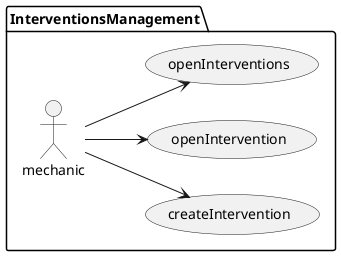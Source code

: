 @startuml
left to right direction


package InterventionsManagement {
:mechanic: --> (createIntervention)
:mechanic: --> (openIntervention)
:mechanic: --> (openInterventions)
}
@enduml
